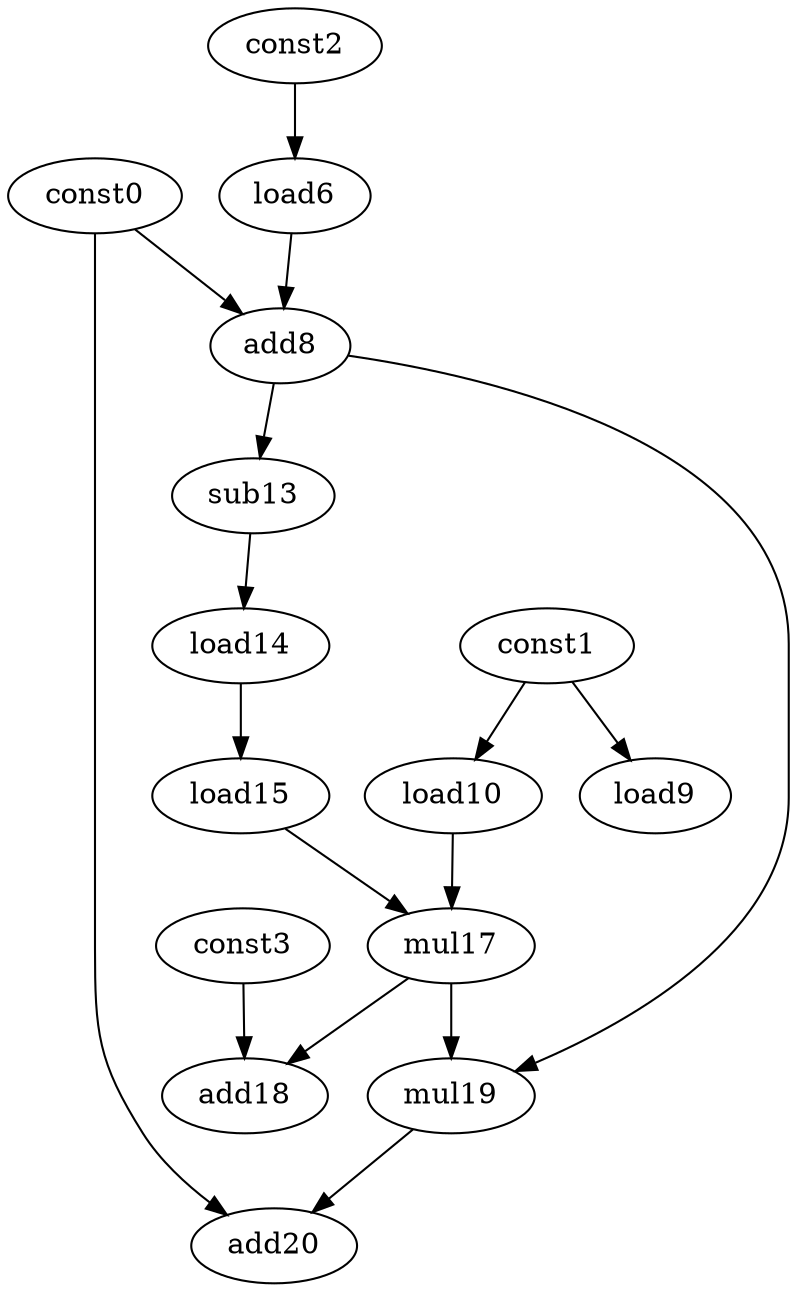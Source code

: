 digraph G {
const0[op_code=const, const_value=" 0"];
const1[op_code=const, const_value=" 0"];
const2[op_code=const, const_value=" 0"];
const3[op_code=const, const_value=" 0"];
load6[op_code=load];
add8[op_code=add];
load9[op_code=load];
load10[op_code=load];
sub13[op_code=sub];
load14[op_code=load];
load15[op_code=load];
mul17[op_code=mul];
add18[op_code=add];
mul19[op_code=mul];
add20[op_code=add];
const0->add8[operand=0]; //const->add
const0->add20[operand=0]; //const->add
const1->load9[operand=0]; //const->load
const1->load10[operand=0]; //const->load
const2->load6[operand=0]; //const->load
const3->add18[operand=0]; //const->add
load6->add8[operand=1]; //load->add
add8->sub13[operand=0]; //add->sub
add8->mul19[operand=0]; //add->mul
load10->mul17[operand=0]; //load->mul
sub13->load14[operand=0]; //sub->load
load14->load15[operand=0]; //load->load
load15->mul17[operand=1]; //load->mul
mul17->add18[operand=1]; //mul->add
mul17->mul19[operand=1]; //mul->mul
mul19->add20[operand=1]; //mul->add
}
